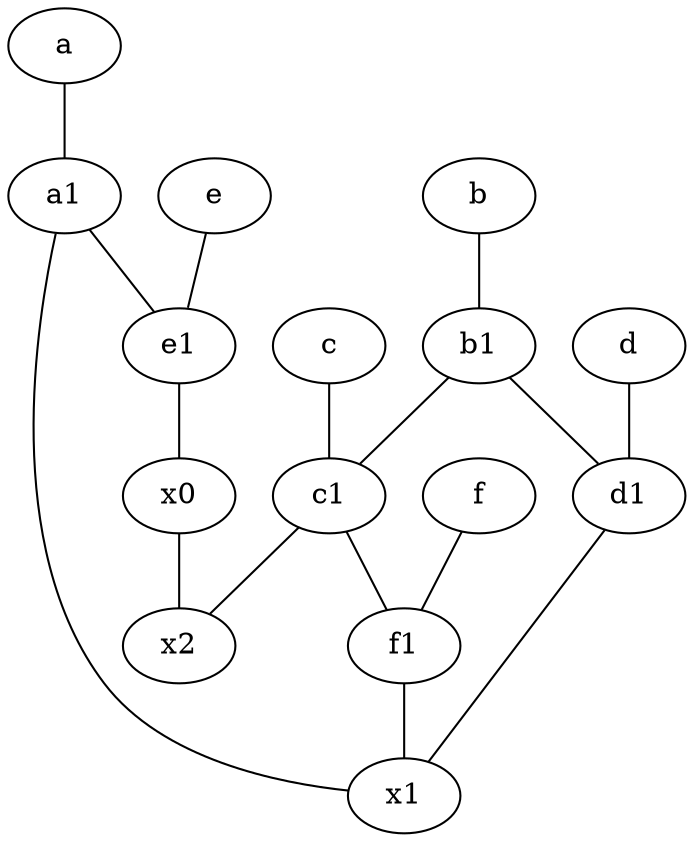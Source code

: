graph {
	node [labelfontsize=50]
	x0 [labelfontsize=50]
	d [labelfontsize=50 pos="2,5!"]
	c1 [labelfontsize=50 pos="4.5,3!"]
	x2 [labelfontsize=50]
	e [labelfontsize=50 pos="7,9!"]
	e1 [labelfontsize=50 pos="7,7!"]
	f1 [labelfontsize=50 pos="3,8!"]
	x1 [labelfontsize=50]
	b [labelfontsize=50 pos="10,4!"]
	f [labelfontsize=50 pos="3,9!"]
	a [labelfontsize=50 pos="8,2!"]
	d1 [labelfontsize=50 pos="3,5!"]
	c [labelfontsize=50 pos="4.5,2!"]
	a1 [labelfontsize=50 pos="8,3!"]
	b1 [labelfontsize=50 pos="9,4!"]
	f -- f1
	e1 -- x0
	a -- a1
	a1 -- x1
	b -- b1
	d1 -- x1
	x0 -- x2
	c -- c1
	d -- d1
	c1 -- f1
	b1 -- d1
	a1 -- e1
	b1 -- c1
	e -- e1
	f1 -- x1
	c1 -- x2
}
